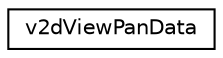 digraph G
{
  edge [fontname="Helvetica",fontsize="10",labelfontname="Helvetica",labelfontsize="10"];
  node [fontname="Helvetica",fontsize="10",shape=record];
  rankdir=LR;
  Node1 [label="v2dViewPanData",height=0.2,width=0.4,color="black", fillcolor="white", style="filled",URL="$d2/dde/structv2dViewPanData.html"];
}

